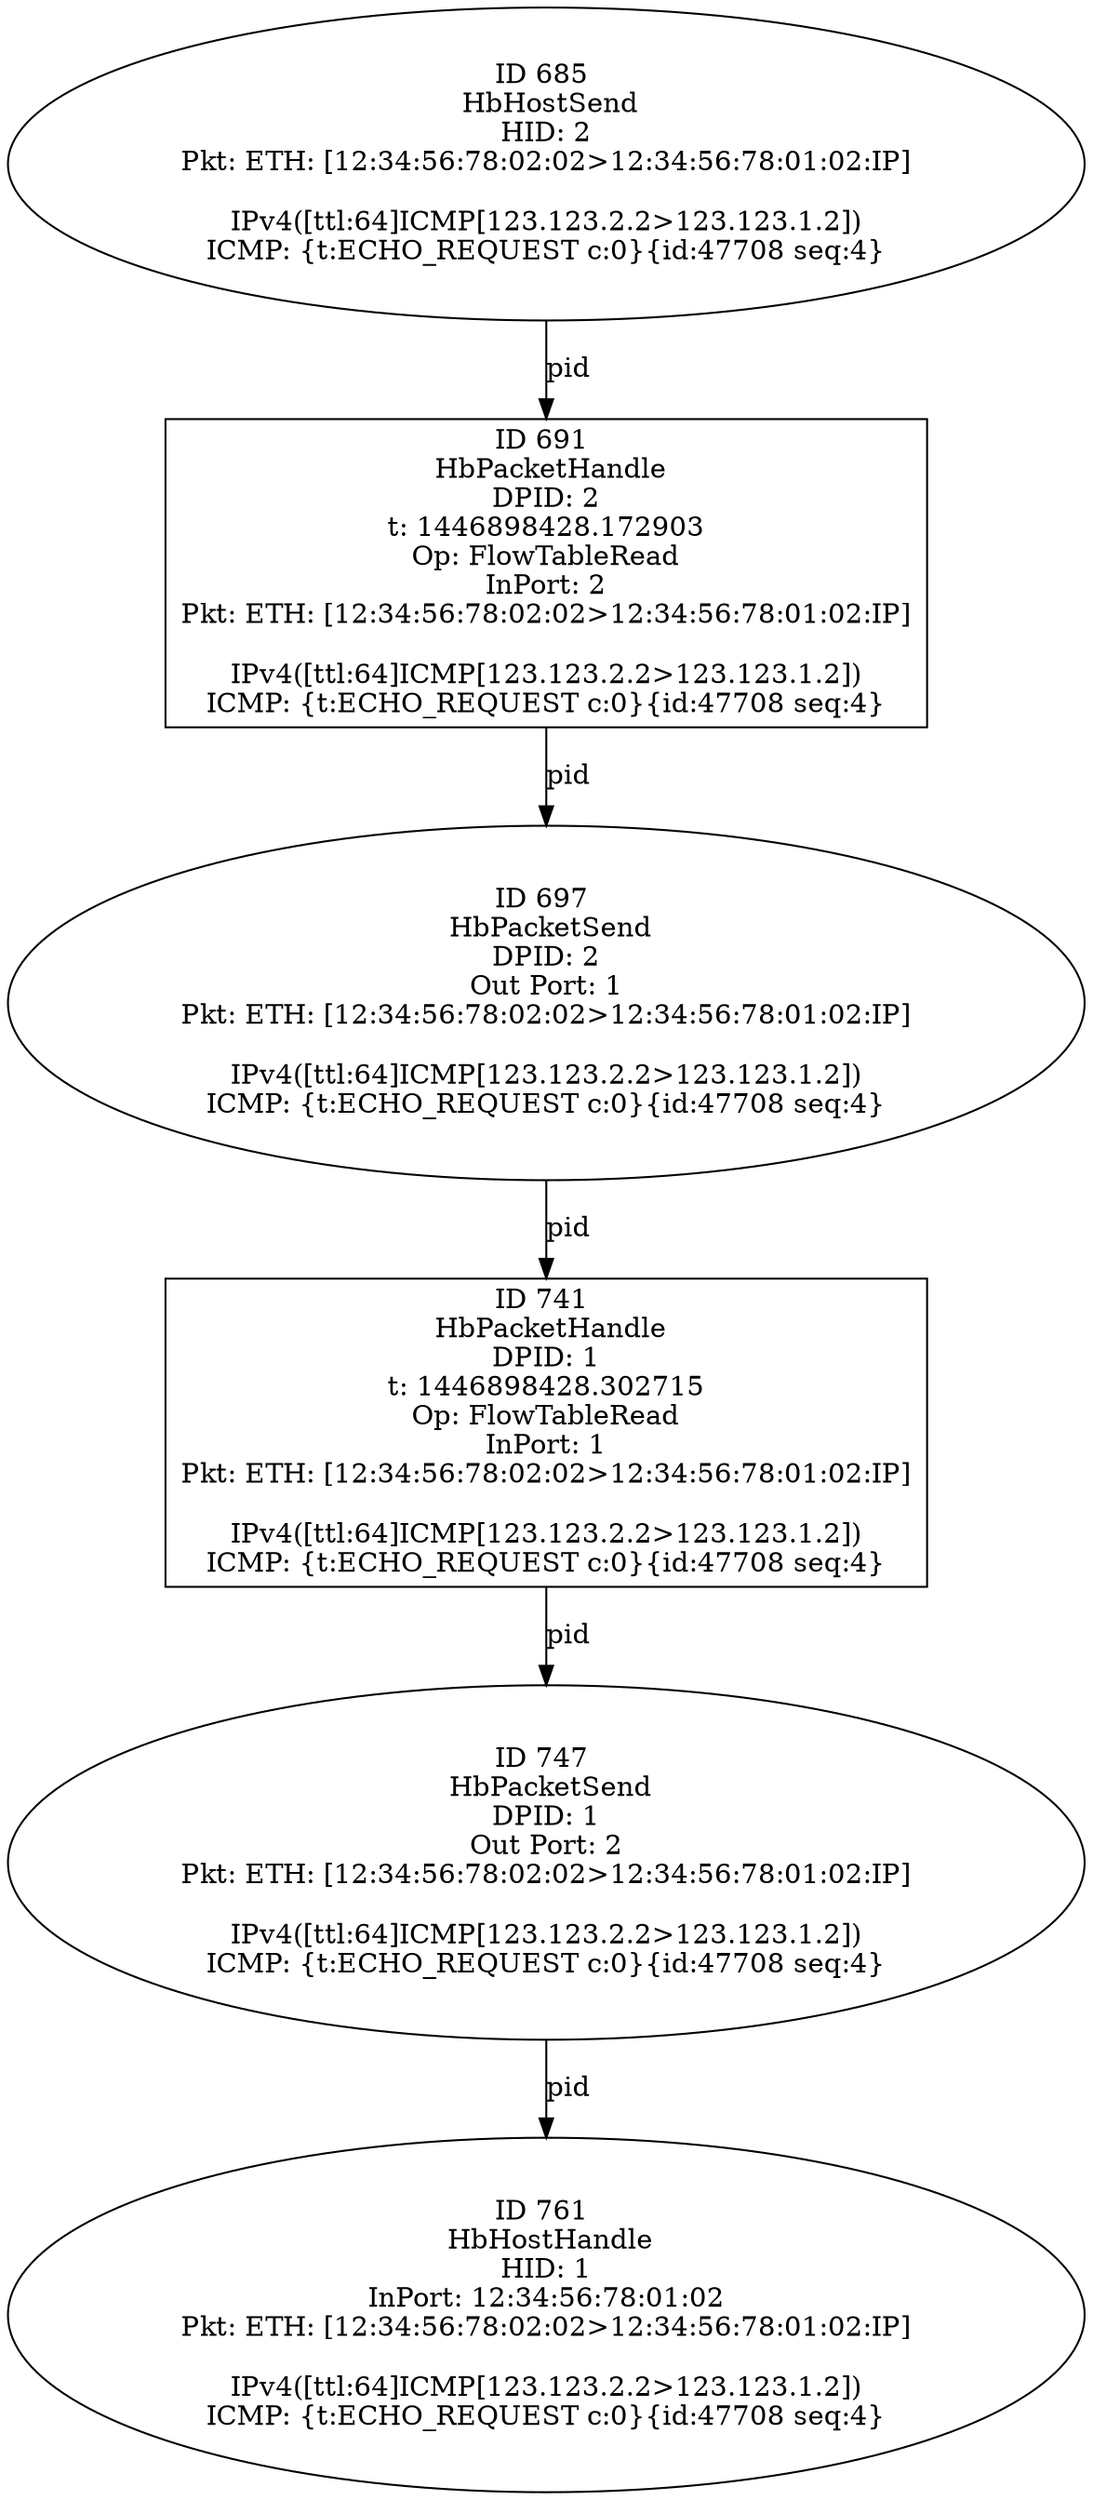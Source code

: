 strict digraph G {
741 [shape=box, event=<hb_events.HbPacketHandle object at 0x10f8b2d10>, label="ID 741 
 HbPacketHandle
DPID: 1
t: 1446898428.302715
Op: FlowTableRead
InPort: 1
Pkt: ETH: [12:34:56:78:02:02>12:34:56:78:01:02:IP]

IPv4([ttl:64]ICMP[123.123.2.2>123.123.1.2])
ICMP: {t:ECHO_REQUEST c:0}{id:47708 seq:4}"];
747 [shape=oval, event=<hb_events.HbPacketSend object at 0x10f8b75d0>, label="ID 747 
 HbPacketSend
DPID: 1
Out Port: 2
Pkt: ETH: [12:34:56:78:02:02>12:34:56:78:01:02:IP]

IPv4([ttl:64]ICMP[123.123.2.2>123.123.1.2])
ICMP: {t:ECHO_REQUEST c:0}{id:47708 seq:4}"];
685 [shape=oval, event=<hb_events.HbHostSend object at 0x10f88b1d0>, label="ID 685 
 HbHostSend
HID: 2
Pkt: ETH: [12:34:56:78:02:02>12:34:56:78:01:02:IP]

IPv4([ttl:64]ICMP[123.123.2.2>123.123.1.2])
ICMP: {t:ECHO_REQUEST c:0}{id:47708 seq:4}"];
691 [shape=box, event=<hb_events.HbPacketHandle object at 0x10f88b610>, label="ID 691 
 HbPacketHandle
DPID: 2
t: 1446898428.172903
Op: FlowTableRead
InPort: 2
Pkt: ETH: [12:34:56:78:02:02>12:34:56:78:01:02:IP]

IPv4([ttl:64]ICMP[123.123.2.2>123.123.1.2])
ICMP: {t:ECHO_REQUEST c:0}{id:47708 seq:4}"];
697 [shape=oval, event=<hb_events.HbPacketSend object at 0x10f893b50>, label="ID 697 
 HbPacketSend
DPID: 2
Out Port: 1
Pkt: ETH: [12:34:56:78:02:02>12:34:56:78:01:02:IP]

IPv4([ttl:64]ICMP[123.123.2.2>123.123.1.2])
ICMP: {t:ECHO_REQUEST c:0}{id:47708 seq:4}"];
761 [shape=oval, event=<hb_events.HbHostHandle object at 0x10f8be990>, label="ID 761 
 HbHostHandle
HID: 1
InPort: 12:34:56:78:01:02
Pkt: ETH: [12:34:56:78:02:02>12:34:56:78:01:02:IP]

IPv4([ttl:64]ICMP[123.123.2.2>123.123.1.2])
ICMP: {t:ECHO_REQUEST c:0}{id:47708 seq:4}"];
741 -> 747  [rel=pid, label=pid];
747 -> 761  [rel=pid, label=pid];
685 -> 691  [rel=pid, label=pid];
691 -> 697  [rel=pid, label=pid];
697 -> 741  [rel=pid, label=pid];
}
